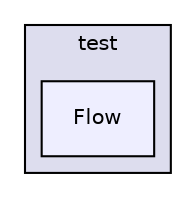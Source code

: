 digraph "quetzal/modules/demography/test/Flow" {
  compound=true
  node [ fontsize="10", fontname="Helvetica"];
  edge [ labelfontsize="10", labelfontname="Helvetica"];
  subgraph clusterdir_01f779851d3ad90c202093140b80f55c {
    graph [ bgcolor="#ddddee", pencolor="black", label="test" fontname="Helvetica", fontsize="10", URL="dir_01f779851d3ad90c202093140b80f55c.html"]
  dir_4aecf4b153fa6b0108794fea197d8d7f [shape=box, label="Flow", style="filled", fillcolor="#eeeeff", pencolor="black", URL="dir_4aecf4b153fa6b0108794fea197d8d7f.html"];
  }
}
